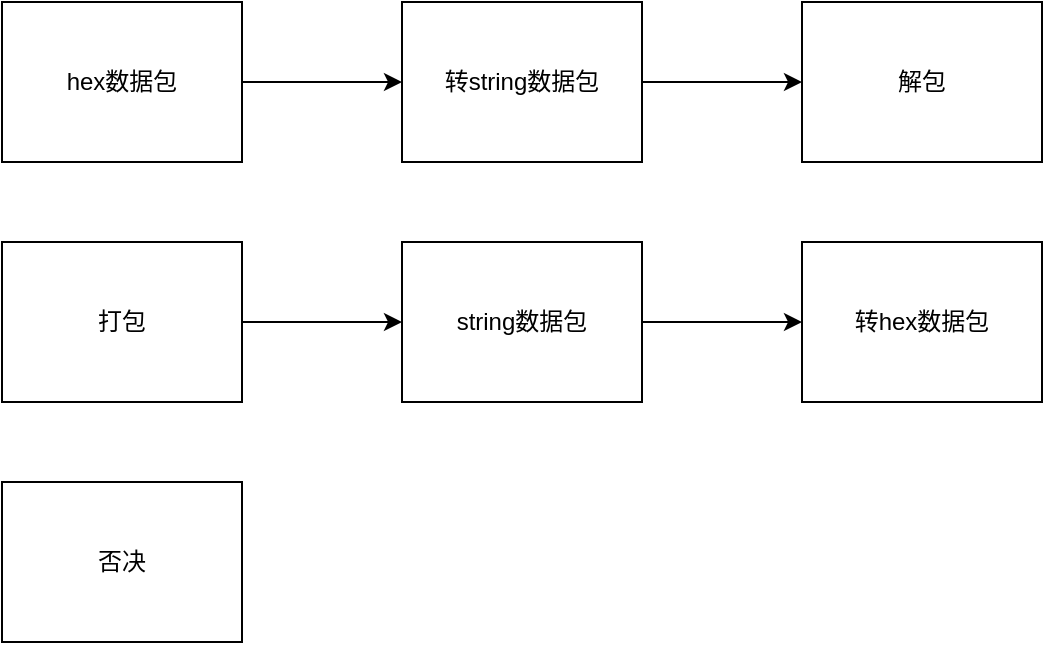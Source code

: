 <mxfile>
    <diagram id="3A_oetIVJ8oxT0kuRKa4" name="第 1 页">
        <mxGraphModel dx="910" dy="443" grid="1" gridSize="10" guides="1" tooltips="1" connect="1" arrows="1" fold="1" page="1" pageScale="1" pageWidth="827" pageHeight="1169" math="0" shadow="0">
            <root>
                <mxCell id="0"/>
                <mxCell id="1" parent="0"/>
                <mxCell id="4" style="edgeStyle=none;html=1;" edge="1" parent="1" source="2" target="3">
                    <mxGeometry relative="1" as="geometry"/>
                </mxCell>
                <mxCell id="2" value="hex数据包" style="rounded=0;whiteSpace=wrap;html=1;" vertex="1" parent="1">
                    <mxGeometry x="80" y="40" width="120" height="80" as="geometry"/>
                </mxCell>
                <mxCell id="6" style="edgeStyle=none;html=1;" edge="1" parent="1" source="3" target="5">
                    <mxGeometry relative="1" as="geometry"/>
                </mxCell>
                <mxCell id="3" value="转string数据包" style="rounded=0;whiteSpace=wrap;html=1;" vertex="1" parent="1">
                    <mxGeometry x="280" y="40" width="120" height="80" as="geometry"/>
                </mxCell>
                <mxCell id="5" value="解包" style="rounded=0;whiteSpace=wrap;html=1;" vertex="1" parent="1">
                    <mxGeometry x="480" y="40" width="120" height="80" as="geometry"/>
                </mxCell>
                <mxCell id="9" style="edgeStyle=none;html=1;" edge="1" parent="1" source="7" target="8">
                    <mxGeometry relative="1" as="geometry"/>
                </mxCell>
                <mxCell id="7" value="打包" style="rounded=0;whiteSpace=wrap;html=1;" vertex="1" parent="1">
                    <mxGeometry x="80" y="160" width="120" height="80" as="geometry"/>
                </mxCell>
                <mxCell id="11" style="edgeStyle=none;html=1;" edge="1" parent="1" source="8" target="10">
                    <mxGeometry relative="1" as="geometry"/>
                </mxCell>
                <mxCell id="8" value="string数据包" style="rounded=0;whiteSpace=wrap;html=1;" vertex="1" parent="1">
                    <mxGeometry x="280" y="160" width="120" height="80" as="geometry"/>
                </mxCell>
                <mxCell id="10" value="转hex数据包" style="rounded=0;whiteSpace=wrap;html=1;" vertex="1" parent="1">
                    <mxGeometry x="480" y="160" width="120" height="80" as="geometry"/>
                </mxCell>
                <mxCell id="12" value="否决" style="rounded=0;whiteSpace=wrap;html=1;" vertex="1" parent="1">
                    <mxGeometry x="80" y="280" width="120" height="80" as="geometry"/>
                </mxCell>
            </root>
        </mxGraphModel>
    </diagram>
</mxfile>